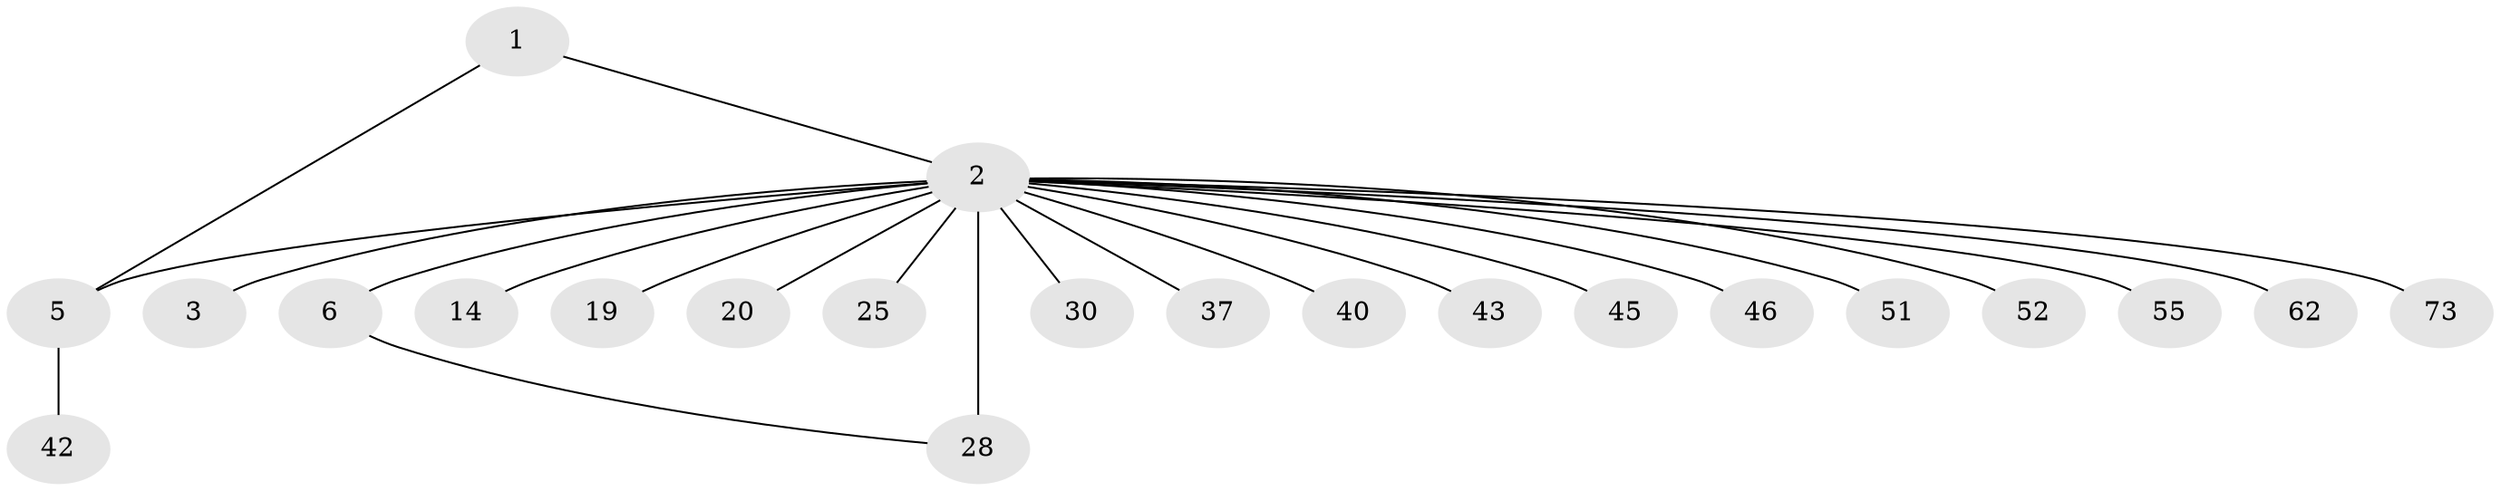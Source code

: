 // original degree distribution, {2: 0.24324324324324326, 21: 0.013513513513513514, 4: 0.05405405405405406, 9: 0.013513513513513514, 6: 0.02702702702702703, 5: 0.04054054054054054, 1: 0.527027027027027, 3: 0.08108108108108109}
// Generated by graph-tools (version 1.1) at 2025/18/03/04/25 18:18:24]
// undirected, 22 vertices, 23 edges
graph export_dot {
graph [start="1"]
  node [color=gray90,style=filled];
  1;
  2 [super="+4+13"];
  3 [super="+64"];
  5 [super="+18+9+11"];
  6 [super="+67+61+70+21+10+16+7+44"];
  14 [super="+66+71"];
  19;
  20;
  25;
  28 [super="+60+54+50"];
  30 [super="+56"];
  37 [super="+38"];
  40 [super="+72"];
  42 [super="+69"];
  43;
  45;
  46;
  51;
  52;
  55;
  62;
  73;
  1 -- 2;
  1 -- 5;
  2 -- 3;
  2 -- 6 [weight=4];
  2 -- 14;
  2 -- 19;
  2 -- 20;
  2 -- 25;
  2 -- 28 [weight=2];
  2 -- 30;
  2 -- 40;
  2 -- 51;
  2 -- 52;
  2 -- 62;
  2 -- 73;
  2 -- 5 [weight=2];
  2 -- 55;
  2 -- 46;
  2 -- 37;
  2 -- 43;
  2 -- 45;
  5 -- 42;
  6 -- 28;
}
